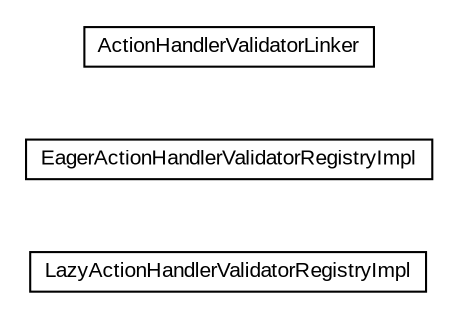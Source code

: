 #!/usr/local/bin/dot
#
# Class diagram 
# Generated by UMLGraph version R5_6-24-gf6e263 (http://www.umlgraph.org/)
#

digraph G {
	edge [fontname="arial",fontsize=10,labelfontname="arial",labelfontsize=10];
	node [fontname="arial",fontsize=10,shape=plaintext];
	nodesep=0.25;
	ranksep=0.5;
	rankdir=LR;
	// com.gwtplatform.dispatch.rpc.server.spring.actionhandlervalidator.LazyActionHandlerValidatorRegistryImpl
	c35500 [label=<<table title="com.gwtplatform.dispatch.rpc.server.spring.actionhandlervalidator.LazyActionHandlerValidatorRegistryImpl" border="0" cellborder="1" cellspacing="0" cellpadding="2" port="p" href="./LazyActionHandlerValidatorRegistryImpl.html">
		<tr><td><table border="0" cellspacing="0" cellpadding="1">
<tr><td align="center" balign="center"> LazyActionHandlerValidatorRegistryImpl </td></tr>
		</table></td></tr>
		</table>>, URL="./LazyActionHandlerValidatorRegistryImpl.html", fontname="arial", fontcolor="black", fontsize=10.0];
	// com.gwtplatform.dispatch.rpc.server.spring.actionhandlervalidator.EagerActionHandlerValidatorRegistryImpl
	c35501 [label=<<table title="com.gwtplatform.dispatch.rpc.server.spring.actionhandlervalidator.EagerActionHandlerValidatorRegistryImpl" border="0" cellborder="1" cellspacing="0" cellpadding="2" port="p" href="./EagerActionHandlerValidatorRegistryImpl.html">
		<tr><td><table border="0" cellspacing="0" cellpadding="1">
<tr><td align="center" balign="center"> EagerActionHandlerValidatorRegistryImpl </td></tr>
		</table></td></tr>
		</table>>, URL="./EagerActionHandlerValidatorRegistryImpl.html", fontname="arial", fontcolor="black", fontsize=10.0];
	// com.gwtplatform.dispatch.rpc.server.spring.actionhandlervalidator.ActionHandlerValidatorLinker
	c35502 [label=<<table title="com.gwtplatform.dispatch.rpc.server.spring.actionhandlervalidator.ActionHandlerValidatorLinker" border="0" cellborder="1" cellspacing="0" cellpadding="2" port="p" href="./ActionHandlerValidatorLinker.html">
		<tr><td><table border="0" cellspacing="0" cellpadding="1">
<tr><td align="center" balign="center"> ActionHandlerValidatorLinker </td></tr>
		</table></td></tr>
		</table>>, URL="./ActionHandlerValidatorLinker.html", fontname="arial", fontcolor="black", fontsize=10.0];
}

